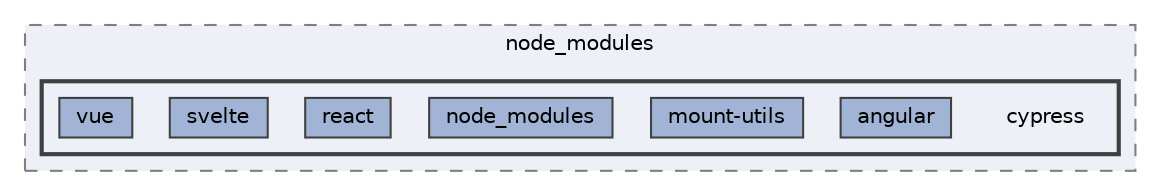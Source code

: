 digraph "C:/Users/arisc/OneDrive/Documents/GitHub/FINAL/EcoEats-Project/node_modules/cypress"
{
 // LATEX_PDF_SIZE
  bgcolor="transparent";
  edge [fontname=Helvetica,fontsize=10,labelfontname=Helvetica,labelfontsize=10];
  node [fontname=Helvetica,fontsize=10,shape=box,height=0.2,width=0.4];
  compound=true
  subgraph clusterdir_5091f2b68170d33f954320199e2fed0a {
    graph [ bgcolor="#edf0f7", pencolor="grey50", label="node_modules", fontname=Helvetica,fontsize=10 style="filled,dashed", URL="dir_5091f2b68170d33f954320199e2fed0a.html",tooltip=""]
  subgraph clusterdir_d30dfff7052ec0a380fc90e430066eef {
    graph [ bgcolor="#edf0f7", pencolor="grey25", label="", fontname=Helvetica,fontsize=10 style="filled,bold", URL="dir_d30dfff7052ec0a380fc90e430066eef.html",tooltip=""]
    dir_d30dfff7052ec0a380fc90e430066eef [shape=plaintext, label="cypress"];
  dir_7af8bfb35109a16e50e159ad4d017080 [label="angular", fillcolor="#a2b4d6", color="grey25", style="filled", URL="dir_7af8bfb35109a16e50e159ad4d017080.html",tooltip=""];
  dir_31af0ba6def9b42ac591bec201eee56f [label="mount-utils", fillcolor="#a2b4d6", color="grey25", style="filled", URL="dir_31af0ba6def9b42ac591bec201eee56f.html",tooltip=""];
  dir_2ba5051f7963df03f06808dcf7895b93 [label="node_modules", fillcolor="#a2b4d6", color="grey25", style="filled", URL="dir_2ba5051f7963df03f06808dcf7895b93.html",tooltip=""];
  dir_77c8f5b6afbbeace262424b060abb659 [label="react", fillcolor="#a2b4d6", color="grey25", style="filled", URL="dir_77c8f5b6afbbeace262424b060abb659.html",tooltip=""];
  dir_b53289142a5f63a61799dc12fadedeee [label="svelte", fillcolor="#a2b4d6", color="grey25", style="filled", URL="dir_b53289142a5f63a61799dc12fadedeee.html",tooltip=""];
  dir_e51163bd91f6da70b71a41795d40717d [label="vue", fillcolor="#a2b4d6", color="grey25", style="filled", URL="dir_e51163bd91f6da70b71a41795d40717d.html",tooltip=""];
  }
  }
}

